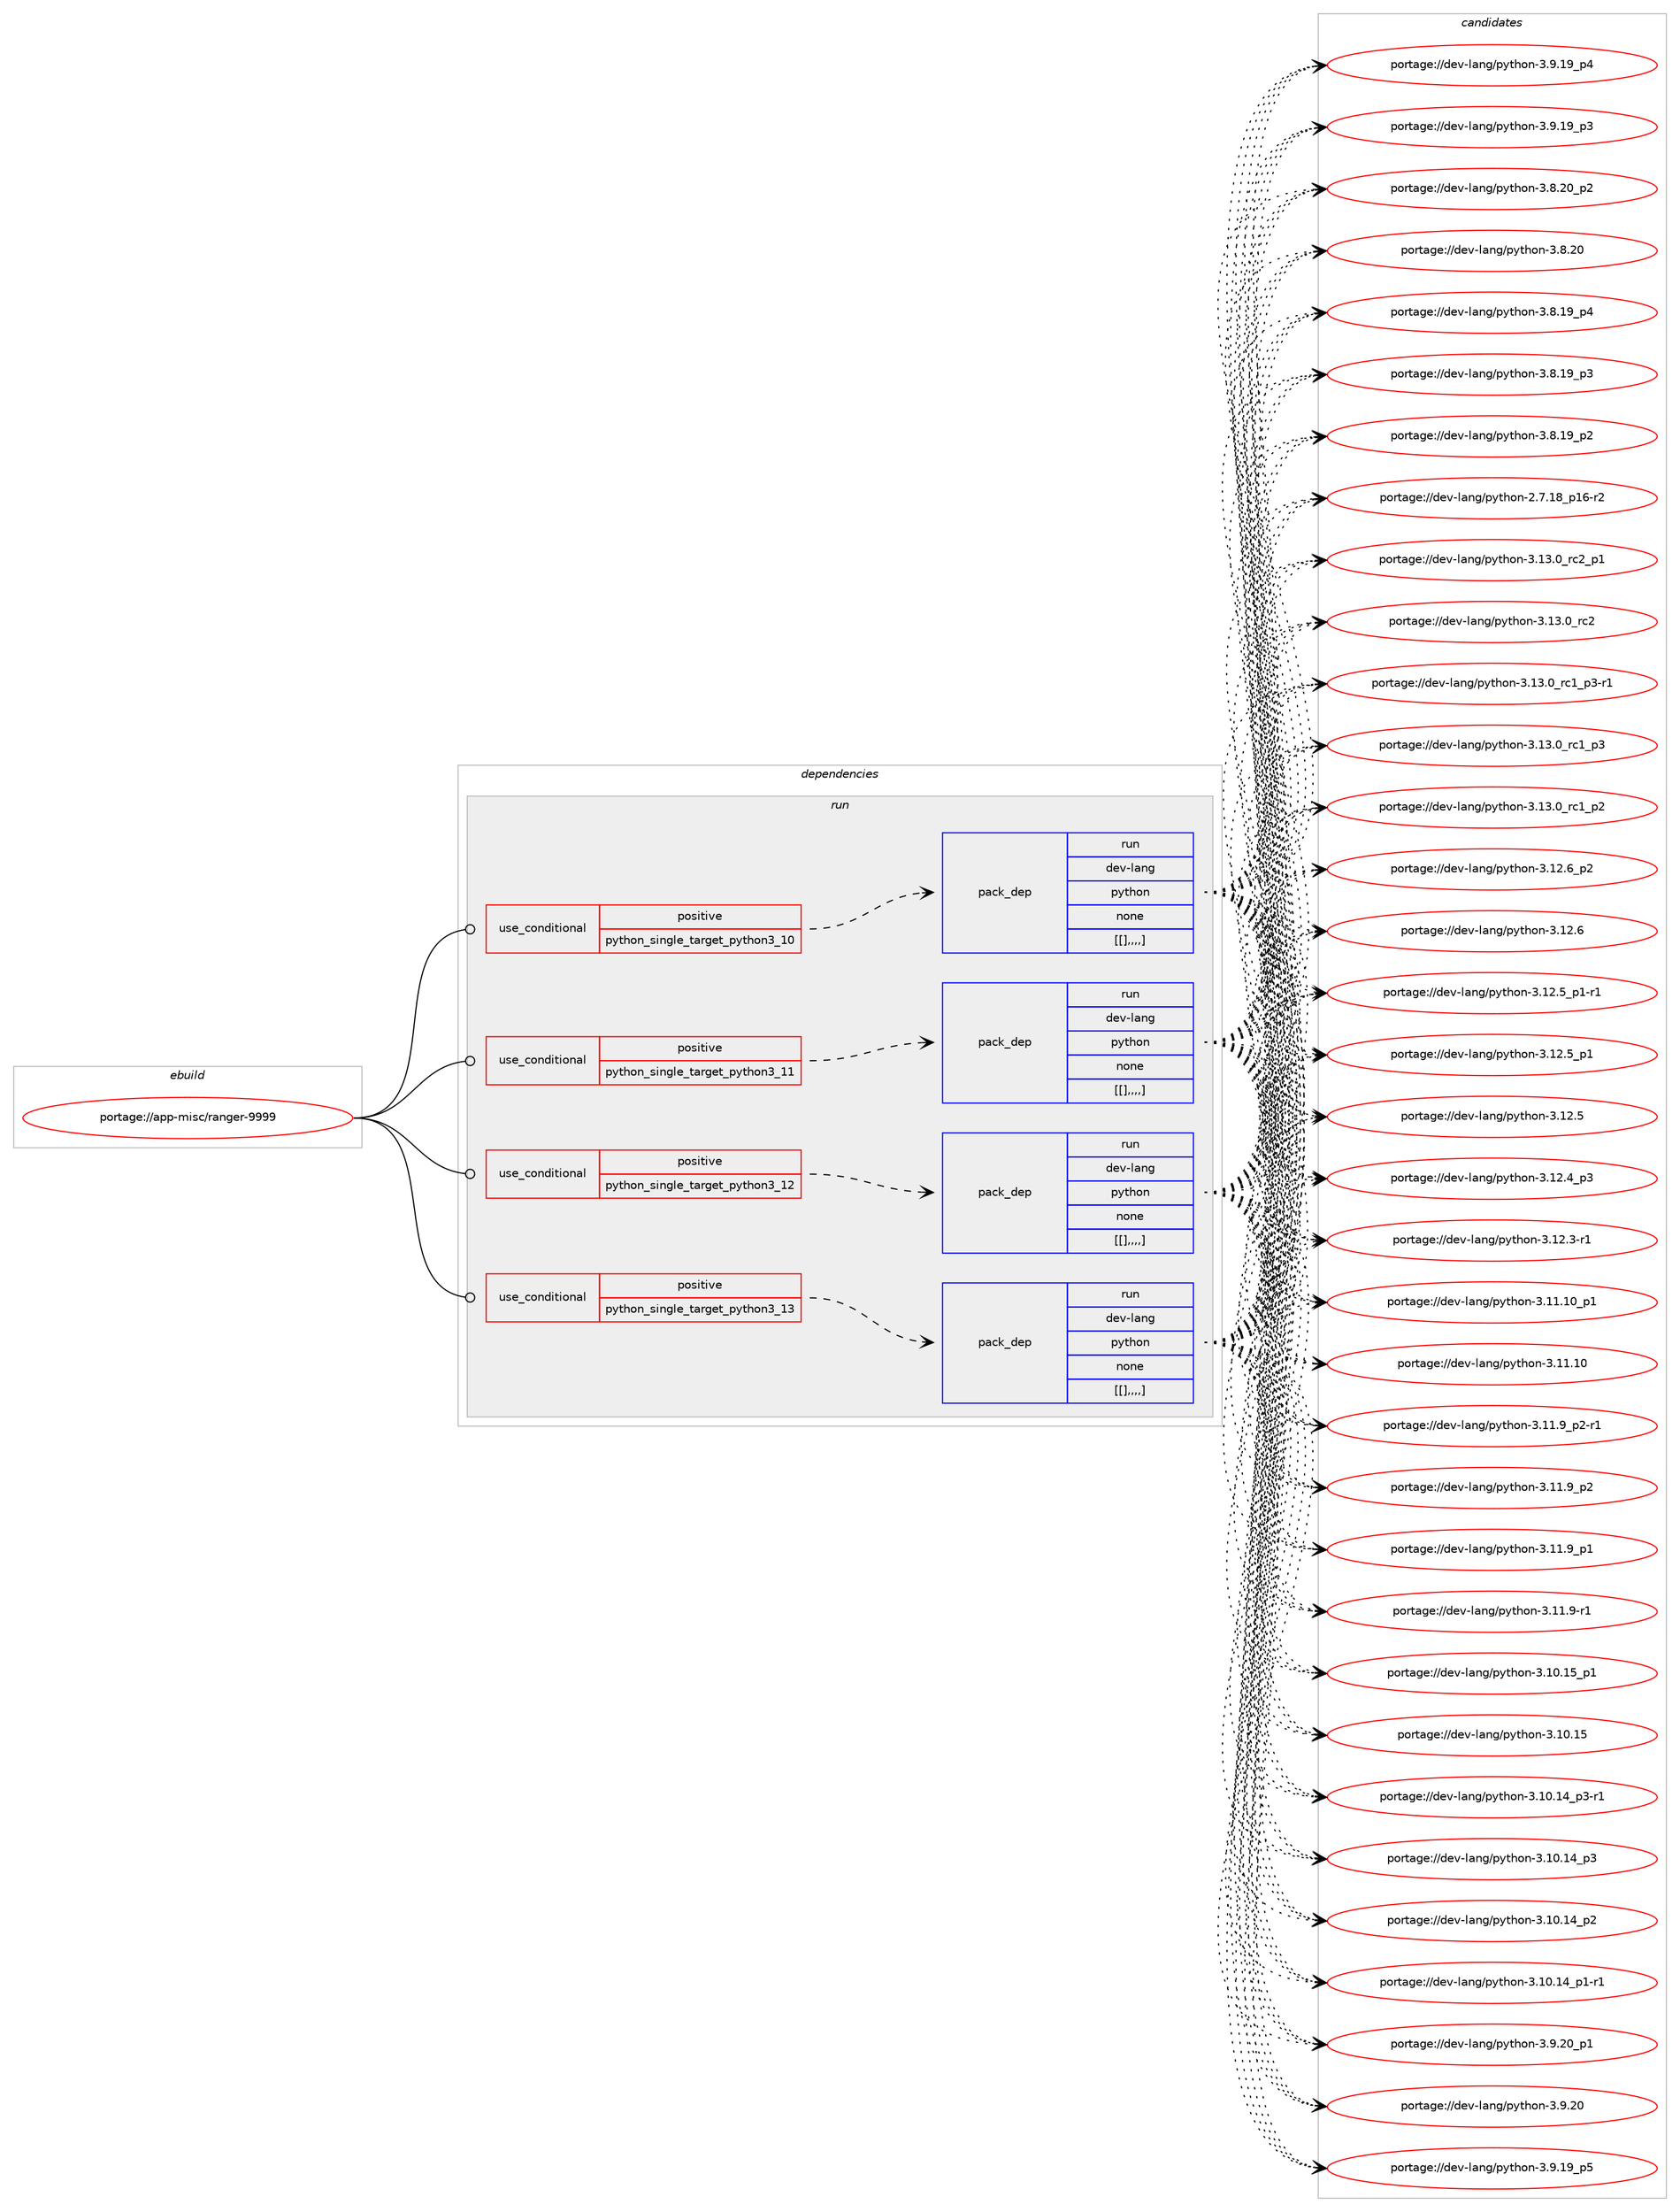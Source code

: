 digraph prolog {

# *************
# Graph options
# *************

newrank=true;
concentrate=true;
compound=true;
graph [rankdir=LR,fontname=Helvetica,fontsize=10,ranksep=1.5];#, ranksep=2.5, nodesep=0.2];
edge  [arrowhead=vee];
node  [fontname=Helvetica,fontsize=10];

# **********
# The ebuild
# **********

subgraph cluster_leftcol {
color=gray;
label=<<i>ebuild</i>>;
id [label="portage://app-misc/ranger-9999", color=red, width=4, href="../app-misc/ranger-9999.svg"];
}

# ****************
# The dependencies
# ****************

subgraph cluster_midcol {
color=gray;
label=<<i>dependencies</i>>;
subgraph cluster_compile {
fillcolor="#eeeeee";
style=filled;
label=<<i>compile</i>>;
}
subgraph cluster_compileandrun {
fillcolor="#eeeeee";
style=filled;
label=<<i>compile and run</i>>;
}
subgraph cluster_run {
fillcolor="#eeeeee";
style=filled;
label=<<i>run</i>>;
subgraph cond13007 {
dependency44283 [label=<<TABLE BORDER="0" CELLBORDER="1" CELLSPACING="0" CELLPADDING="4"><TR><TD ROWSPAN="3" CELLPADDING="10">use_conditional</TD></TR><TR><TD>positive</TD></TR><TR><TD>python_single_target_python3_10</TD></TR></TABLE>>, shape=none, color=red];
subgraph pack30876 {
dependency44284 [label=<<TABLE BORDER="0" CELLBORDER="1" CELLSPACING="0" CELLPADDING="4" WIDTH="220"><TR><TD ROWSPAN="6" CELLPADDING="30">pack_dep</TD></TR><TR><TD WIDTH="110">run</TD></TR><TR><TD>dev-lang</TD></TR><TR><TD>python</TD></TR><TR><TD>none</TD></TR><TR><TD>[[],,,,]</TD></TR></TABLE>>, shape=none, color=blue];
}
dependency44283:e -> dependency44284:w [weight=20,style="dashed",arrowhead="vee"];
}
id:e -> dependency44283:w [weight=20,style="solid",arrowhead="odot"];
subgraph cond13008 {
dependency44285 [label=<<TABLE BORDER="0" CELLBORDER="1" CELLSPACING="0" CELLPADDING="4"><TR><TD ROWSPAN="3" CELLPADDING="10">use_conditional</TD></TR><TR><TD>positive</TD></TR><TR><TD>python_single_target_python3_11</TD></TR></TABLE>>, shape=none, color=red];
subgraph pack30877 {
dependency44286 [label=<<TABLE BORDER="0" CELLBORDER="1" CELLSPACING="0" CELLPADDING="4" WIDTH="220"><TR><TD ROWSPAN="6" CELLPADDING="30">pack_dep</TD></TR><TR><TD WIDTH="110">run</TD></TR><TR><TD>dev-lang</TD></TR><TR><TD>python</TD></TR><TR><TD>none</TD></TR><TR><TD>[[],,,,]</TD></TR></TABLE>>, shape=none, color=blue];
}
dependency44285:e -> dependency44286:w [weight=20,style="dashed",arrowhead="vee"];
}
id:e -> dependency44285:w [weight=20,style="solid",arrowhead="odot"];
subgraph cond13009 {
dependency44287 [label=<<TABLE BORDER="0" CELLBORDER="1" CELLSPACING="0" CELLPADDING="4"><TR><TD ROWSPAN="3" CELLPADDING="10">use_conditional</TD></TR><TR><TD>positive</TD></TR><TR><TD>python_single_target_python3_12</TD></TR></TABLE>>, shape=none, color=red];
subgraph pack30878 {
dependency44288 [label=<<TABLE BORDER="0" CELLBORDER="1" CELLSPACING="0" CELLPADDING="4" WIDTH="220"><TR><TD ROWSPAN="6" CELLPADDING="30">pack_dep</TD></TR><TR><TD WIDTH="110">run</TD></TR><TR><TD>dev-lang</TD></TR><TR><TD>python</TD></TR><TR><TD>none</TD></TR><TR><TD>[[],,,,]</TD></TR></TABLE>>, shape=none, color=blue];
}
dependency44287:e -> dependency44288:w [weight=20,style="dashed",arrowhead="vee"];
}
id:e -> dependency44287:w [weight=20,style="solid",arrowhead="odot"];
subgraph cond13010 {
dependency44289 [label=<<TABLE BORDER="0" CELLBORDER="1" CELLSPACING="0" CELLPADDING="4"><TR><TD ROWSPAN="3" CELLPADDING="10">use_conditional</TD></TR><TR><TD>positive</TD></TR><TR><TD>python_single_target_python3_13</TD></TR></TABLE>>, shape=none, color=red];
subgraph pack30879 {
dependency44290 [label=<<TABLE BORDER="0" CELLBORDER="1" CELLSPACING="0" CELLPADDING="4" WIDTH="220"><TR><TD ROWSPAN="6" CELLPADDING="30">pack_dep</TD></TR><TR><TD WIDTH="110">run</TD></TR><TR><TD>dev-lang</TD></TR><TR><TD>python</TD></TR><TR><TD>none</TD></TR><TR><TD>[[],,,,]</TD></TR></TABLE>>, shape=none, color=blue];
}
dependency44289:e -> dependency44290:w [weight=20,style="dashed",arrowhead="vee"];
}
id:e -> dependency44289:w [weight=20,style="solid",arrowhead="odot"];
}
}

# **************
# The candidates
# **************

subgraph cluster_choices {
rank=same;
color=gray;
label=<<i>candidates</i>>;

subgraph choice30876 {
color=black;
nodesep=1;
choice100101118451089711010347112121116104111110455146495146489511499509511249 [label="portage://dev-lang/python-3.13.0_rc2_p1", color=red, width=4,href="../dev-lang/python-3.13.0_rc2_p1.svg"];
choice10010111845108971101034711212111610411111045514649514648951149950 [label="portage://dev-lang/python-3.13.0_rc2", color=red, width=4,href="../dev-lang/python-3.13.0_rc2.svg"];
choice1001011184510897110103471121211161041111104551464951464895114994995112514511449 [label="portage://dev-lang/python-3.13.0_rc1_p3-r1", color=red, width=4,href="../dev-lang/python-3.13.0_rc1_p3-r1.svg"];
choice100101118451089711010347112121116104111110455146495146489511499499511251 [label="portage://dev-lang/python-3.13.0_rc1_p3", color=red, width=4,href="../dev-lang/python-3.13.0_rc1_p3.svg"];
choice100101118451089711010347112121116104111110455146495146489511499499511250 [label="portage://dev-lang/python-3.13.0_rc1_p2", color=red, width=4,href="../dev-lang/python-3.13.0_rc1_p2.svg"];
choice100101118451089711010347112121116104111110455146495046549511250 [label="portage://dev-lang/python-3.12.6_p2", color=red, width=4,href="../dev-lang/python-3.12.6_p2.svg"];
choice10010111845108971101034711212111610411111045514649504654 [label="portage://dev-lang/python-3.12.6", color=red, width=4,href="../dev-lang/python-3.12.6.svg"];
choice1001011184510897110103471121211161041111104551464950465395112494511449 [label="portage://dev-lang/python-3.12.5_p1-r1", color=red, width=4,href="../dev-lang/python-3.12.5_p1-r1.svg"];
choice100101118451089711010347112121116104111110455146495046539511249 [label="portage://dev-lang/python-3.12.5_p1", color=red, width=4,href="../dev-lang/python-3.12.5_p1.svg"];
choice10010111845108971101034711212111610411111045514649504653 [label="portage://dev-lang/python-3.12.5", color=red, width=4,href="../dev-lang/python-3.12.5.svg"];
choice100101118451089711010347112121116104111110455146495046529511251 [label="portage://dev-lang/python-3.12.4_p3", color=red, width=4,href="../dev-lang/python-3.12.4_p3.svg"];
choice100101118451089711010347112121116104111110455146495046514511449 [label="portage://dev-lang/python-3.12.3-r1", color=red, width=4,href="../dev-lang/python-3.12.3-r1.svg"];
choice10010111845108971101034711212111610411111045514649494649489511249 [label="portage://dev-lang/python-3.11.10_p1", color=red, width=4,href="../dev-lang/python-3.11.10_p1.svg"];
choice1001011184510897110103471121211161041111104551464949464948 [label="portage://dev-lang/python-3.11.10", color=red, width=4,href="../dev-lang/python-3.11.10.svg"];
choice1001011184510897110103471121211161041111104551464949465795112504511449 [label="portage://dev-lang/python-3.11.9_p2-r1", color=red, width=4,href="../dev-lang/python-3.11.9_p2-r1.svg"];
choice100101118451089711010347112121116104111110455146494946579511250 [label="portage://dev-lang/python-3.11.9_p2", color=red, width=4,href="../dev-lang/python-3.11.9_p2.svg"];
choice100101118451089711010347112121116104111110455146494946579511249 [label="portage://dev-lang/python-3.11.9_p1", color=red, width=4,href="../dev-lang/python-3.11.9_p1.svg"];
choice100101118451089711010347112121116104111110455146494946574511449 [label="portage://dev-lang/python-3.11.9-r1", color=red, width=4,href="../dev-lang/python-3.11.9-r1.svg"];
choice10010111845108971101034711212111610411111045514649484649539511249 [label="portage://dev-lang/python-3.10.15_p1", color=red, width=4,href="../dev-lang/python-3.10.15_p1.svg"];
choice1001011184510897110103471121211161041111104551464948464953 [label="portage://dev-lang/python-3.10.15", color=red, width=4,href="../dev-lang/python-3.10.15.svg"];
choice100101118451089711010347112121116104111110455146494846495295112514511449 [label="portage://dev-lang/python-3.10.14_p3-r1", color=red, width=4,href="../dev-lang/python-3.10.14_p3-r1.svg"];
choice10010111845108971101034711212111610411111045514649484649529511251 [label="portage://dev-lang/python-3.10.14_p3", color=red, width=4,href="../dev-lang/python-3.10.14_p3.svg"];
choice10010111845108971101034711212111610411111045514649484649529511250 [label="portage://dev-lang/python-3.10.14_p2", color=red, width=4,href="../dev-lang/python-3.10.14_p2.svg"];
choice100101118451089711010347112121116104111110455146494846495295112494511449 [label="portage://dev-lang/python-3.10.14_p1-r1", color=red, width=4,href="../dev-lang/python-3.10.14_p1-r1.svg"];
choice100101118451089711010347112121116104111110455146574650489511249 [label="portage://dev-lang/python-3.9.20_p1", color=red, width=4,href="../dev-lang/python-3.9.20_p1.svg"];
choice10010111845108971101034711212111610411111045514657465048 [label="portage://dev-lang/python-3.9.20", color=red, width=4,href="../dev-lang/python-3.9.20.svg"];
choice100101118451089711010347112121116104111110455146574649579511253 [label="portage://dev-lang/python-3.9.19_p5", color=red, width=4,href="../dev-lang/python-3.9.19_p5.svg"];
choice100101118451089711010347112121116104111110455146574649579511252 [label="portage://dev-lang/python-3.9.19_p4", color=red, width=4,href="../dev-lang/python-3.9.19_p4.svg"];
choice100101118451089711010347112121116104111110455146574649579511251 [label="portage://dev-lang/python-3.9.19_p3", color=red, width=4,href="../dev-lang/python-3.9.19_p3.svg"];
choice100101118451089711010347112121116104111110455146564650489511250 [label="portage://dev-lang/python-3.8.20_p2", color=red, width=4,href="../dev-lang/python-3.8.20_p2.svg"];
choice10010111845108971101034711212111610411111045514656465048 [label="portage://dev-lang/python-3.8.20", color=red, width=4,href="../dev-lang/python-3.8.20.svg"];
choice100101118451089711010347112121116104111110455146564649579511252 [label="portage://dev-lang/python-3.8.19_p4", color=red, width=4,href="../dev-lang/python-3.8.19_p4.svg"];
choice100101118451089711010347112121116104111110455146564649579511251 [label="portage://dev-lang/python-3.8.19_p3", color=red, width=4,href="../dev-lang/python-3.8.19_p3.svg"];
choice100101118451089711010347112121116104111110455146564649579511250 [label="portage://dev-lang/python-3.8.19_p2", color=red, width=4,href="../dev-lang/python-3.8.19_p2.svg"];
choice100101118451089711010347112121116104111110455046554649569511249544511450 [label="portage://dev-lang/python-2.7.18_p16-r2", color=red, width=4,href="../dev-lang/python-2.7.18_p16-r2.svg"];
dependency44284:e -> choice100101118451089711010347112121116104111110455146495146489511499509511249:w [style=dotted,weight="100"];
dependency44284:e -> choice10010111845108971101034711212111610411111045514649514648951149950:w [style=dotted,weight="100"];
dependency44284:e -> choice1001011184510897110103471121211161041111104551464951464895114994995112514511449:w [style=dotted,weight="100"];
dependency44284:e -> choice100101118451089711010347112121116104111110455146495146489511499499511251:w [style=dotted,weight="100"];
dependency44284:e -> choice100101118451089711010347112121116104111110455146495146489511499499511250:w [style=dotted,weight="100"];
dependency44284:e -> choice100101118451089711010347112121116104111110455146495046549511250:w [style=dotted,weight="100"];
dependency44284:e -> choice10010111845108971101034711212111610411111045514649504654:w [style=dotted,weight="100"];
dependency44284:e -> choice1001011184510897110103471121211161041111104551464950465395112494511449:w [style=dotted,weight="100"];
dependency44284:e -> choice100101118451089711010347112121116104111110455146495046539511249:w [style=dotted,weight="100"];
dependency44284:e -> choice10010111845108971101034711212111610411111045514649504653:w [style=dotted,weight="100"];
dependency44284:e -> choice100101118451089711010347112121116104111110455146495046529511251:w [style=dotted,weight="100"];
dependency44284:e -> choice100101118451089711010347112121116104111110455146495046514511449:w [style=dotted,weight="100"];
dependency44284:e -> choice10010111845108971101034711212111610411111045514649494649489511249:w [style=dotted,weight="100"];
dependency44284:e -> choice1001011184510897110103471121211161041111104551464949464948:w [style=dotted,weight="100"];
dependency44284:e -> choice1001011184510897110103471121211161041111104551464949465795112504511449:w [style=dotted,weight="100"];
dependency44284:e -> choice100101118451089711010347112121116104111110455146494946579511250:w [style=dotted,weight="100"];
dependency44284:e -> choice100101118451089711010347112121116104111110455146494946579511249:w [style=dotted,weight="100"];
dependency44284:e -> choice100101118451089711010347112121116104111110455146494946574511449:w [style=dotted,weight="100"];
dependency44284:e -> choice10010111845108971101034711212111610411111045514649484649539511249:w [style=dotted,weight="100"];
dependency44284:e -> choice1001011184510897110103471121211161041111104551464948464953:w [style=dotted,weight="100"];
dependency44284:e -> choice100101118451089711010347112121116104111110455146494846495295112514511449:w [style=dotted,weight="100"];
dependency44284:e -> choice10010111845108971101034711212111610411111045514649484649529511251:w [style=dotted,weight="100"];
dependency44284:e -> choice10010111845108971101034711212111610411111045514649484649529511250:w [style=dotted,weight="100"];
dependency44284:e -> choice100101118451089711010347112121116104111110455146494846495295112494511449:w [style=dotted,weight="100"];
dependency44284:e -> choice100101118451089711010347112121116104111110455146574650489511249:w [style=dotted,weight="100"];
dependency44284:e -> choice10010111845108971101034711212111610411111045514657465048:w [style=dotted,weight="100"];
dependency44284:e -> choice100101118451089711010347112121116104111110455146574649579511253:w [style=dotted,weight="100"];
dependency44284:e -> choice100101118451089711010347112121116104111110455146574649579511252:w [style=dotted,weight="100"];
dependency44284:e -> choice100101118451089711010347112121116104111110455146574649579511251:w [style=dotted,weight="100"];
dependency44284:e -> choice100101118451089711010347112121116104111110455146564650489511250:w [style=dotted,weight="100"];
dependency44284:e -> choice10010111845108971101034711212111610411111045514656465048:w [style=dotted,weight="100"];
dependency44284:e -> choice100101118451089711010347112121116104111110455146564649579511252:w [style=dotted,weight="100"];
dependency44284:e -> choice100101118451089711010347112121116104111110455146564649579511251:w [style=dotted,weight="100"];
dependency44284:e -> choice100101118451089711010347112121116104111110455146564649579511250:w [style=dotted,weight="100"];
dependency44284:e -> choice100101118451089711010347112121116104111110455046554649569511249544511450:w [style=dotted,weight="100"];
}
subgraph choice30877 {
color=black;
nodesep=1;
choice100101118451089711010347112121116104111110455146495146489511499509511249 [label="portage://dev-lang/python-3.13.0_rc2_p1", color=red, width=4,href="../dev-lang/python-3.13.0_rc2_p1.svg"];
choice10010111845108971101034711212111610411111045514649514648951149950 [label="portage://dev-lang/python-3.13.0_rc2", color=red, width=4,href="../dev-lang/python-3.13.0_rc2.svg"];
choice1001011184510897110103471121211161041111104551464951464895114994995112514511449 [label="portage://dev-lang/python-3.13.0_rc1_p3-r1", color=red, width=4,href="../dev-lang/python-3.13.0_rc1_p3-r1.svg"];
choice100101118451089711010347112121116104111110455146495146489511499499511251 [label="portage://dev-lang/python-3.13.0_rc1_p3", color=red, width=4,href="../dev-lang/python-3.13.0_rc1_p3.svg"];
choice100101118451089711010347112121116104111110455146495146489511499499511250 [label="portage://dev-lang/python-3.13.0_rc1_p2", color=red, width=4,href="../dev-lang/python-3.13.0_rc1_p2.svg"];
choice100101118451089711010347112121116104111110455146495046549511250 [label="portage://dev-lang/python-3.12.6_p2", color=red, width=4,href="../dev-lang/python-3.12.6_p2.svg"];
choice10010111845108971101034711212111610411111045514649504654 [label="portage://dev-lang/python-3.12.6", color=red, width=4,href="../dev-lang/python-3.12.6.svg"];
choice1001011184510897110103471121211161041111104551464950465395112494511449 [label="portage://dev-lang/python-3.12.5_p1-r1", color=red, width=4,href="../dev-lang/python-3.12.5_p1-r1.svg"];
choice100101118451089711010347112121116104111110455146495046539511249 [label="portage://dev-lang/python-3.12.5_p1", color=red, width=4,href="../dev-lang/python-3.12.5_p1.svg"];
choice10010111845108971101034711212111610411111045514649504653 [label="portage://dev-lang/python-3.12.5", color=red, width=4,href="../dev-lang/python-3.12.5.svg"];
choice100101118451089711010347112121116104111110455146495046529511251 [label="portage://dev-lang/python-3.12.4_p3", color=red, width=4,href="../dev-lang/python-3.12.4_p3.svg"];
choice100101118451089711010347112121116104111110455146495046514511449 [label="portage://dev-lang/python-3.12.3-r1", color=red, width=4,href="../dev-lang/python-3.12.3-r1.svg"];
choice10010111845108971101034711212111610411111045514649494649489511249 [label="portage://dev-lang/python-3.11.10_p1", color=red, width=4,href="../dev-lang/python-3.11.10_p1.svg"];
choice1001011184510897110103471121211161041111104551464949464948 [label="portage://dev-lang/python-3.11.10", color=red, width=4,href="../dev-lang/python-3.11.10.svg"];
choice1001011184510897110103471121211161041111104551464949465795112504511449 [label="portage://dev-lang/python-3.11.9_p2-r1", color=red, width=4,href="../dev-lang/python-3.11.9_p2-r1.svg"];
choice100101118451089711010347112121116104111110455146494946579511250 [label="portage://dev-lang/python-3.11.9_p2", color=red, width=4,href="../dev-lang/python-3.11.9_p2.svg"];
choice100101118451089711010347112121116104111110455146494946579511249 [label="portage://dev-lang/python-3.11.9_p1", color=red, width=4,href="../dev-lang/python-3.11.9_p1.svg"];
choice100101118451089711010347112121116104111110455146494946574511449 [label="portage://dev-lang/python-3.11.9-r1", color=red, width=4,href="../dev-lang/python-3.11.9-r1.svg"];
choice10010111845108971101034711212111610411111045514649484649539511249 [label="portage://dev-lang/python-3.10.15_p1", color=red, width=4,href="../dev-lang/python-3.10.15_p1.svg"];
choice1001011184510897110103471121211161041111104551464948464953 [label="portage://dev-lang/python-3.10.15", color=red, width=4,href="../dev-lang/python-3.10.15.svg"];
choice100101118451089711010347112121116104111110455146494846495295112514511449 [label="portage://dev-lang/python-3.10.14_p3-r1", color=red, width=4,href="../dev-lang/python-3.10.14_p3-r1.svg"];
choice10010111845108971101034711212111610411111045514649484649529511251 [label="portage://dev-lang/python-3.10.14_p3", color=red, width=4,href="../dev-lang/python-3.10.14_p3.svg"];
choice10010111845108971101034711212111610411111045514649484649529511250 [label="portage://dev-lang/python-3.10.14_p2", color=red, width=4,href="../dev-lang/python-3.10.14_p2.svg"];
choice100101118451089711010347112121116104111110455146494846495295112494511449 [label="portage://dev-lang/python-3.10.14_p1-r1", color=red, width=4,href="../dev-lang/python-3.10.14_p1-r1.svg"];
choice100101118451089711010347112121116104111110455146574650489511249 [label="portage://dev-lang/python-3.9.20_p1", color=red, width=4,href="../dev-lang/python-3.9.20_p1.svg"];
choice10010111845108971101034711212111610411111045514657465048 [label="portage://dev-lang/python-3.9.20", color=red, width=4,href="../dev-lang/python-3.9.20.svg"];
choice100101118451089711010347112121116104111110455146574649579511253 [label="portage://dev-lang/python-3.9.19_p5", color=red, width=4,href="../dev-lang/python-3.9.19_p5.svg"];
choice100101118451089711010347112121116104111110455146574649579511252 [label="portage://dev-lang/python-3.9.19_p4", color=red, width=4,href="../dev-lang/python-3.9.19_p4.svg"];
choice100101118451089711010347112121116104111110455146574649579511251 [label="portage://dev-lang/python-3.9.19_p3", color=red, width=4,href="../dev-lang/python-3.9.19_p3.svg"];
choice100101118451089711010347112121116104111110455146564650489511250 [label="portage://dev-lang/python-3.8.20_p2", color=red, width=4,href="../dev-lang/python-3.8.20_p2.svg"];
choice10010111845108971101034711212111610411111045514656465048 [label="portage://dev-lang/python-3.8.20", color=red, width=4,href="../dev-lang/python-3.8.20.svg"];
choice100101118451089711010347112121116104111110455146564649579511252 [label="portage://dev-lang/python-3.8.19_p4", color=red, width=4,href="../dev-lang/python-3.8.19_p4.svg"];
choice100101118451089711010347112121116104111110455146564649579511251 [label="portage://dev-lang/python-3.8.19_p3", color=red, width=4,href="../dev-lang/python-3.8.19_p3.svg"];
choice100101118451089711010347112121116104111110455146564649579511250 [label="portage://dev-lang/python-3.8.19_p2", color=red, width=4,href="../dev-lang/python-3.8.19_p2.svg"];
choice100101118451089711010347112121116104111110455046554649569511249544511450 [label="portage://dev-lang/python-2.7.18_p16-r2", color=red, width=4,href="../dev-lang/python-2.7.18_p16-r2.svg"];
dependency44286:e -> choice100101118451089711010347112121116104111110455146495146489511499509511249:w [style=dotted,weight="100"];
dependency44286:e -> choice10010111845108971101034711212111610411111045514649514648951149950:w [style=dotted,weight="100"];
dependency44286:e -> choice1001011184510897110103471121211161041111104551464951464895114994995112514511449:w [style=dotted,weight="100"];
dependency44286:e -> choice100101118451089711010347112121116104111110455146495146489511499499511251:w [style=dotted,weight="100"];
dependency44286:e -> choice100101118451089711010347112121116104111110455146495146489511499499511250:w [style=dotted,weight="100"];
dependency44286:e -> choice100101118451089711010347112121116104111110455146495046549511250:w [style=dotted,weight="100"];
dependency44286:e -> choice10010111845108971101034711212111610411111045514649504654:w [style=dotted,weight="100"];
dependency44286:e -> choice1001011184510897110103471121211161041111104551464950465395112494511449:w [style=dotted,weight="100"];
dependency44286:e -> choice100101118451089711010347112121116104111110455146495046539511249:w [style=dotted,weight="100"];
dependency44286:e -> choice10010111845108971101034711212111610411111045514649504653:w [style=dotted,weight="100"];
dependency44286:e -> choice100101118451089711010347112121116104111110455146495046529511251:w [style=dotted,weight="100"];
dependency44286:e -> choice100101118451089711010347112121116104111110455146495046514511449:w [style=dotted,weight="100"];
dependency44286:e -> choice10010111845108971101034711212111610411111045514649494649489511249:w [style=dotted,weight="100"];
dependency44286:e -> choice1001011184510897110103471121211161041111104551464949464948:w [style=dotted,weight="100"];
dependency44286:e -> choice1001011184510897110103471121211161041111104551464949465795112504511449:w [style=dotted,weight="100"];
dependency44286:e -> choice100101118451089711010347112121116104111110455146494946579511250:w [style=dotted,weight="100"];
dependency44286:e -> choice100101118451089711010347112121116104111110455146494946579511249:w [style=dotted,weight="100"];
dependency44286:e -> choice100101118451089711010347112121116104111110455146494946574511449:w [style=dotted,weight="100"];
dependency44286:e -> choice10010111845108971101034711212111610411111045514649484649539511249:w [style=dotted,weight="100"];
dependency44286:e -> choice1001011184510897110103471121211161041111104551464948464953:w [style=dotted,weight="100"];
dependency44286:e -> choice100101118451089711010347112121116104111110455146494846495295112514511449:w [style=dotted,weight="100"];
dependency44286:e -> choice10010111845108971101034711212111610411111045514649484649529511251:w [style=dotted,weight="100"];
dependency44286:e -> choice10010111845108971101034711212111610411111045514649484649529511250:w [style=dotted,weight="100"];
dependency44286:e -> choice100101118451089711010347112121116104111110455146494846495295112494511449:w [style=dotted,weight="100"];
dependency44286:e -> choice100101118451089711010347112121116104111110455146574650489511249:w [style=dotted,weight="100"];
dependency44286:e -> choice10010111845108971101034711212111610411111045514657465048:w [style=dotted,weight="100"];
dependency44286:e -> choice100101118451089711010347112121116104111110455146574649579511253:w [style=dotted,weight="100"];
dependency44286:e -> choice100101118451089711010347112121116104111110455146574649579511252:w [style=dotted,weight="100"];
dependency44286:e -> choice100101118451089711010347112121116104111110455146574649579511251:w [style=dotted,weight="100"];
dependency44286:e -> choice100101118451089711010347112121116104111110455146564650489511250:w [style=dotted,weight="100"];
dependency44286:e -> choice10010111845108971101034711212111610411111045514656465048:w [style=dotted,weight="100"];
dependency44286:e -> choice100101118451089711010347112121116104111110455146564649579511252:w [style=dotted,weight="100"];
dependency44286:e -> choice100101118451089711010347112121116104111110455146564649579511251:w [style=dotted,weight="100"];
dependency44286:e -> choice100101118451089711010347112121116104111110455146564649579511250:w [style=dotted,weight="100"];
dependency44286:e -> choice100101118451089711010347112121116104111110455046554649569511249544511450:w [style=dotted,weight="100"];
}
subgraph choice30878 {
color=black;
nodesep=1;
choice100101118451089711010347112121116104111110455146495146489511499509511249 [label="portage://dev-lang/python-3.13.0_rc2_p1", color=red, width=4,href="../dev-lang/python-3.13.0_rc2_p1.svg"];
choice10010111845108971101034711212111610411111045514649514648951149950 [label="portage://dev-lang/python-3.13.0_rc2", color=red, width=4,href="../dev-lang/python-3.13.0_rc2.svg"];
choice1001011184510897110103471121211161041111104551464951464895114994995112514511449 [label="portage://dev-lang/python-3.13.0_rc1_p3-r1", color=red, width=4,href="../dev-lang/python-3.13.0_rc1_p3-r1.svg"];
choice100101118451089711010347112121116104111110455146495146489511499499511251 [label="portage://dev-lang/python-3.13.0_rc1_p3", color=red, width=4,href="../dev-lang/python-3.13.0_rc1_p3.svg"];
choice100101118451089711010347112121116104111110455146495146489511499499511250 [label="portage://dev-lang/python-3.13.0_rc1_p2", color=red, width=4,href="../dev-lang/python-3.13.0_rc1_p2.svg"];
choice100101118451089711010347112121116104111110455146495046549511250 [label="portage://dev-lang/python-3.12.6_p2", color=red, width=4,href="../dev-lang/python-3.12.6_p2.svg"];
choice10010111845108971101034711212111610411111045514649504654 [label="portage://dev-lang/python-3.12.6", color=red, width=4,href="../dev-lang/python-3.12.6.svg"];
choice1001011184510897110103471121211161041111104551464950465395112494511449 [label="portage://dev-lang/python-3.12.5_p1-r1", color=red, width=4,href="../dev-lang/python-3.12.5_p1-r1.svg"];
choice100101118451089711010347112121116104111110455146495046539511249 [label="portage://dev-lang/python-3.12.5_p1", color=red, width=4,href="../dev-lang/python-3.12.5_p1.svg"];
choice10010111845108971101034711212111610411111045514649504653 [label="portage://dev-lang/python-3.12.5", color=red, width=4,href="../dev-lang/python-3.12.5.svg"];
choice100101118451089711010347112121116104111110455146495046529511251 [label="portage://dev-lang/python-3.12.4_p3", color=red, width=4,href="../dev-lang/python-3.12.4_p3.svg"];
choice100101118451089711010347112121116104111110455146495046514511449 [label="portage://dev-lang/python-3.12.3-r1", color=red, width=4,href="../dev-lang/python-3.12.3-r1.svg"];
choice10010111845108971101034711212111610411111045514649494649489511249 [label="portage://dev-lang/python-3.11.10_p1", color=red, width=4,href="../dev-lang/python-3.11.10_p1.svg"];
choice1001011184510897110103471121211161041111104551464949464948 [label="portage://dev-lang/python-3.11.10", color=red, width=4,href="../dev-lang/python-3.11.10.svg"];
choice1001011184510897110103471121211161041111104551464949465795112504511449 [label="portage://dev-lang/python-3.11.9_p2-r1", color=red, width=4,href="../dev-lang/python-3.11.9_p2-r1.svg"];
choice100101118451089711010347112121116104111110455146494946579511250 [label="portage://dev-lang/python-3.11.9_p2", color=red, width=4,href="../dev-lang/python-3.11.9_p2.svg"];
choice100101118451089711010347112121116104111110455146494946579511249 [label="portage://dev-lang/python-3.11.9_p1", color=red, width=4,href="../dev-lang/python-3.11.9_p1.svg"];
choice100101118451089711010347112121116104111110455146494946574511449 [label="portage://dev-lang/python-3.11.9-r1", color=red, width=4,href="../dev-lang/python-3.11.9-r1.svg"];
choice10010111845108971101034711212111610411111045514649484649539511249 [label="portage://dev-lang/python-3.10.15_p1", color=red, width=4,href="../dev-lang/python-3.10.15_p1.svg"];
choice1001011184510897110103471121211161041111104551464948464953 [label="portage://dev-lang/python-3.10.15", color=red, width=4,href="../dev-lang/python-3.10.15.svg"];
choice100101118451089711010347112121116104111110455146494846495295112514511449 [label="portage://dev-lang/python-3.10.14_p3-r1", color=red, width=4,href="../dev-lang/python-3.10.14_p3-r1.svg"];
choice10010111845108971101034711212111610411111045514649484649529511251 [label="portage://dev-lang/python-3.10.14_p3", color=red, width=4,href="../dev-lang/python-3.10.14_p3.svg"];
choice10010111845108971101034711212111610411111045514649484649529511250 [label="portage://dev-lang/python-3.10.14_p2", color=red, width=4,href="../dev-lang/python-3.10.14_p2.svg"];
choice100101118451089711010347112121116104111110455146494846495295112494511449 [label="portage://dev-lang/python-3.10.14_p1-r1", color=red, width=4,href="../dev-lang/python-3.10.14_p1-r1.svg"];
choice100101118451089711010347112121116104111110455146574650489511249 [label="portage://dev-lang/python-3.9.20_p1", color=red, width=4,href="../dev-lang/python-3.9.20_p1.svg"];
choice10010111845108971101034711212111610411111045514657465048 [label="portage://dev-lang/python-3.9.20", color=red, width=4,href="../dev-lang/python-3.9.20.svg"];
choice100101118451089711010347112121116104111110455146574649579511253 [label="portage://dev-lang/python-3.9.19_p5", color=red, width=4,href="../dev-lang/python-3.9.19_p5.svg"];
choice100101118451089711010347112121116104111110455146574649579511252 [label="portage://dev-lang/python-3.9.19_p4", color=red, width=4,href="../dev-lang/python-3.9.19_p4.svg"];
choice100101118451089711010347112121116104111110455146574649579511251 [label="portage://dev-lang/python-3.9.19_p3", color=red, width=4,href="../dev-lang/python-3.9.19_p3.svg"];
choice100101118451089711010347112121116104111110455146564650489511250 [label="portage://dev-lang/python-3.8.20_p2", color=red, width=4,href="../dev-lang/python-3.8.20_p2.svg"];
choice10010111845108971101034711212111610411111045514656465048 [label="portage://dev-lang/python-3.8.20", color=red, width=4,href="../dev-lang/python-3.8.20.svg"];
choice100101118451089711010347112121116104111110455146564649579511252 [label="portage://dev-lang/python-3.8.19_p4", color=red, width=4,href="../dev-lang/python-3.8.19_p4.svg"];
choice100101118451089711010347112121116104111110455146564649579511251 [label="portage://dev-lang/python-3.8.19_p3", color=red, width=4,href="../dev-lang/python-3.8.19_p3.svg"];
choice100101118451089711010347112121116104111110455146564649579511250 [label="portage://dev-lang/python-3.8.19_p2", color=red, width=4,href="../dev-lang/python-3.8.19_p2.svg"];
choice100101118451089711010347112121116104111110455046554649569511249544511450 [label="portage://dev-lang/python-2.7.18_p16-r2", color=red, width=4,href="../dev-lang/python-2.7.18_p16-r2.svg"];
dependency44288:e -> choice100101118451089711010347112121116104111110455146495146489511499509511249:w [style=dotted,weight="100"];
dependency44288:e -> choice10010111845108971101034711212111610411111045514649514648951149950:w [style=dotted,weight="100"];
dependency44288:e -> choice1001011184510897110103471121211161041111104551464951464895114994995112514511449:w [style=dotted,weight="100"];
dependency44288:e -> choice100101118451089711010347112121116104111110455146495146489511499499511251:w [style=dotted,weight="100"];
dependency44288:e -> choice100101118451089711010347112121116104111110455146495146489511499499511250:w [style=dotted,weight="100"];
dependency44288:e -> choice100101118451089711010347112121116104111110455146495046549511250:w [style=dotted,weight="100"];
dependency44288:e -> choice10010111845108971101034711212111610411111045514649504654:w [style=dotted,weight="100"];
dependency44288:e -> choice1001011184510897110103471121211161041111104551464950465395112494511449:w [style=dotted,weight="100"];
dependency44288:e -> choice100101118451089711010347112121116104111110455146495046539511249:w [style=dotted,weight="100"];
dependency44288:e -> choice10010111845108971101034711212111610411111045514649504653:w [style=dotted,weight="100"];
dependency44288:e -> choice100101118451089711010347112121116104111110455146495046529511251:w [style=dotted,weight="100"];
dependency44288:e -> choice100101118451089711010347112121116104111110455146495046514511449:w [style=dotted,weight="100"];
dependency44288:e -> choice10010111845108971101034711212111610411111045514649494649489511249:w [style=dotted,weight="100"];
dependency44288:e -> choice1001011184510897110103471121211161041111104551464949464948:w [style=dotted,weight="100"];
dependency44288:e -> choice1001011184510897110103471121211161041111104551464949465795112504511449:w [style=dotted,weight="100"];
dependency44288:e -> choice100101118451089711010347112121116104111110455146494946579511250:w [style=dotted,weight="100"];
dependency44288:e -> choice100101118451089711010347112121116104111110455146494946579511249:w [style=dotted,weight="100"];
dependency44288:e -> choice100101118451089711010347112121116104111110455146494946574511449:w [style=dotted,weight="100"];
dependency44288:e -> choice10010111845108971101034711212111610411111045514649484649539511249:w [style=dotted,weight="100"];
dependency44288:e -> choice1001011184510897110103471121211161041111104551464948464953:w [style=dotted,weight="100"];
dependency44288:e -> choice100101118451089711010347112121116104111110455146494846495295112514511449:w [style=dotted,weight="100"];
dependency44288:e -> choice10010111845108971101034711212111610411111045514649484649529511251:w [style=dotted,weight="100"];
dependency44288:e -> choice10010111845108971101034711212111610411111045514649484649529511250:w [style=dotted,weight="100"];
dependency44288:e -> choice100101118451089711010347112121116104111110455146494846495295112494511449:w [style=dotted,weight="100"];
dependency44288:e -> choice100101118451089711010347112121116104111110455146574650489511249:w [style=dotted,weight="100"];
dependency44288:e -> choice10010111845108971101034711212111610411111045514657465048:w [style=dotted,weight="100"];
dependency44288:e -> choice100101118451089711010347112121116104111110455146574649579511253:w [style=dotted,weight="100"];
dependency44288:e -> choice100101118451089711010347112121116104111110455146574649579511252:w [style=dotted,weight="100"];
dependency44288:e -> choice100101118451089711010347112121116104111110455146574649579511251:w [style=dotted,weight="100"];
dependency44288:e -> choice100101118451089711010347112121116104111110455146564650489511250:w [style=dotted,weight="100"];
dependency44288:e -> choice10010111845108971101034711212111610411111045514656465048:w [style=dotted,weight="100"];
dependency44288:e -> choice100101118451089711010347112121116104111110455146564649579511252:w [style=dotted,weight="100"];
dependency44288:e -> choice100101118451089711010347112121116104111110455146564649579511251:w [style=dotted,weight="100"];
dependency44288:e -> choice100101118451089711010347112121116104111110455146564649579511250:w [style=dotted,weight="100"];
dependency44288:e -> choice100101118451089711010347112121116104111110455046554649569511249544511450:w [style=dotted,weight="100"];
}
subgraph choice30879 {
color=black;
nodesep=1;
choice100101118451089711010347112121116104111110455146495146489511499509511249 [label="portage://dev-lang/python-3.13.0_rc2_p1", color=red, width=4,href="../dev-lang/python-3.13.0_rc2_p1.svg"];
choice10010111845108971101034711212111610411111045514649514648951149950 [label="portage://dev-lang/python-3.13.0_rc2", color=red, width=4,href="../dev-lang/python-3.13.0_rc2.svg"];
choice1001011184510897110103471121211161041111104551464951464895114994995112514511449 [label="portage://dev-lang/python-3.13.0_rc1_p3-r1", color=red, width=4,href="../dev-lang/python-3.13.0_rc1_p3-r1.svg"];
choice100101118451089711010347112121116104111110455146495146489511499499511251 [label="portage://dev-lang/python-3.13.0_rc1_p3", color=red, width=4,href="../dev-lang/python-3.13.0_rc1_p3.svg"];
choice100101118451089711010347112121116104111110455146495146489511499499511250 [label="portage://dev-lang/python-3.13.0_rc1_p2", color=red, width=4,href="../dev-lang/python-3.13.0_rc1_p2.svg"];
choice100101118451089711010347112121116104111110455146495046549511250 [label="portage://dev-lang/python-3.12.6_p2", color=red, width=4,href="../dev-lang/python-3.12.6_p2.svg"];
choice10010111845108971101034711212111610411111045514649504654 [label="portage://dev-lang/python-3.12.6", color=red, width=4,href="../dev-lang/python-3.12.6.svg"];
choice1001011184510897110103471121211161041111104551464950465395112494511449 [label="portage://dev-lang/python-3.12.5_p1-r1", color=red, width=4,href="../dev-lang/python-3.12.5_p1-r1.svg"];
choice100101118451089711010347112121116104111110455146495046539511249 [label="portage://dev-lang/python-3.12.5_p1", color=red, width=4,href="../dev-lang/python-3.12.5_p1.svg"];
choice10010111845108971101034711212111610411111045514649504653 [label="portage://dev-lang/python-3.12.5", color=red, width=4,href="../dev-lang/python-3.12.5.svg"];
choice100101118451089711010347112121116104111110455146495046529511251 [label="portage://dev-lang/python-3.12.4_p3", color=red, width=4,href="../dev-lang/python-3.12.4_p3.svg"];
choice100101118451089711010347112121116104111110455146495046514511449 [label="portage://dev-lang/python-3.12.3-r1", color=red, width=4,href="../dev-lang/python-3.12.3-r1.svg"];
choice10010111845108971101034711212111610411111045514649494649489511249 [label="portage://dev-lang/python-3.11.10_p1", color=red, width=4,href="../dev-lang/python-3.11.10_p1.svg"];
choice1001011184510897110103471121211161041111104551464949464948 [label="portage://dev-lang/python-3.11.10", color=red, width=4,href="../dev-lang/python-3.11.10.svg"];
choice1001011184510897110103471121211161041111104551464949465795112504511449 [label="portage://dev-lang/python-3.11.9_p2-r1", color=red, width=4,href="../dev-lang/python-3.11.9_p2-r1.svg"];
choice100101118451089711010347112121116104111110455146494946579511250 [label="portage://dev-lang/python-3.11.9_p2", color=red, width=4,href="../dev-lang/python-3.11.9_p2.svg"];
choice100101118451089711010347112121116104111110455146494946579511249 [label="portage://dev-lang/python-3.11.9_p1", color=red, width=4,href="../dev-lang/python-3.11.9_p1.svg"];
choice100101118451089711010347112121116104111110455146494946574511449 [label="portage://dev-lang/python-3.11.9-r1", color=red, width=4,href="../dev-lang/python-3.11.9-r1.svg"];
choice10010111845108971101034711212111610411111045514649484649539511249 [label="portage://dev-lang/python-3.10.15_p1", color=red, width=4,href="../dev-lang/python-3.10.15_p1.svg"];
choice1001011184510897110103471121211161041111104551464948464953 [label="portage://dev-lang/python-3.10.15", color=red, width=4,href="../dev-lang/python-3.10.15.svg"];
choice100101118451089711010347112121116104111110455146494846495295112514511449 [label="portage://dev-lang/python-3.10.14_p3-r1", color=red, width=4,href="../dev-lang/python-3.10.14_p3-r1.svg"];
choice10010111845108971101034711212111610411111045514649484649529511251 [label="portage://dev-lang/python-3.10.14_p3", color=red, width=4,href="../dev-lang/python-3.10.14_p3.svg"];
choice10010111845108971101034711212111610411111045514649484649529511250 [label="portage://dev-lang/python-3.10.14_p2", color=red, width=4,href="../dev-lang/python-3.10.14_p2.svg"];
choice100101118451089711010347112121116104111110455146494846495295112494511449 [label="portage://dev-lang/python-3.10.14_p1-r1", color=red, width=4,href="../dev-lang/python-3.10.14_p1-r1.svg"];
choice100101118451089711010347112121116104111110455146574650489511249 [label="portage://dev-lang/python-3.9.20_p1", color=red, width=4,href="../dev-lang/python-3.9.20_p1.svg"];
choice10010111845108971101034711212111610411111045514657465048 [label="portage://dev-lang/python-3.9.20", color=red, width=4,href="../dev-lang/python-3.9.20.svg"];
choice100101118451089711010347112121116104111110455146574649579511253 [label="portage://dev-lang/python-3.9.19_p5", color=red, width=4,href="../dev-lang/python-3.9.19_p5.svg"];
choice100101118451089711010347112121116104111110455146574649579511252 [label="portage://dev-lang/python-3.9.19_p4", color=red, width=4,href="../dev-lang/python-3.9.19_p4.svg"];
choice100101118451089711010347112121116104111110455146574649579511251 [label="portage://dev-lang/python-3.9.19_p3", color=red, width=4,href="../dev-lang/python-3.9.19_p3.svg"];
choice100101118451089711010347112121116104111110455146564650489511250 [label="portage://dev-lang/python-3.8.20_p2", color=red, width=4,href="../dev-lang/python-3.8.20_p2.svg"];
choice10010111845108971101034711212111610411111045514656465048 [label="portage://dev-lang/python-3.8.20", color=red, width=4,href="../dev-lang/python-3.8.20.svg"];
choice100101118451089711010347112121116104111110455146564649579511252 [label="portage://dev-lang/python-3.8.19_p4", color=red, width=4,href="../dev-lang/python-3.8.19_p4.svg"];
choice100101118451089711010347112121116104111110455146564649579511251 [label="portage://dev-lang/python-3.8.19_p3", color=red, width=4,href="../dev-lang/python-3.8.19_p3.svg"];
choice100101118451089711010347112121116104111110455146564649579511250 [label="portage://dev-lang/python-3.8.19_p2", color=red, width=4,href="../dev-lang/python-3.8.19_p2.svg"];
choice100101118451089711010347112121116104111110455046554649569511249544511450 [label="portage://dev-lang/python-2.7.18_p16-r2", color=red, width=4,href="../dev-lang/python-2.7.18_p16-r2.svg"];
dependency44290:e -> choice100101118451089711010347112121116104111110455146495146489511499509511249:w [style=dotted,weight="100"];
dependency44290:e -> choice10010111845108971101034711212111610411111045514649514648951149950:w [style=dotted,weight="100"];
dependency44290:e -> choice1001011184510897110103471121211161041111104551464951464895114994995112514511449:w [style=dotted,weight="100"];
dependency44290:e -> choice100101118451089711010347112121116104111110455146495146489511499499511251:w [style=dotted,weight="100"];
dependency44290:e -> choice100101118451089711010347112121116104111110455146495146489511499499511250:w [style=dotted,weight="100"];
dependency44290:e -> choice100101118451089711010347112121116104111110455146495046549511250:w [style=dotted,weight="100"];
dependency44290:e -> choice10010111845108971101034711212111610411111045514649504654:w [style=dotted,weight="100"];
dependency44290:e -> choice1001011184510897110103471121211161041111104551464950465395112494511449:w [style=dotted,weight="100"];
dependency44290:e -> choice100101118451089711010347112121116104111110455146495046539511249:w [style=dotted,weight="100"];
dependency44290:e -> choice10010111845108971101034711212111610411111045514649504653:w [style=dotted,weight="100"];
dependency44290:e -> choice100101118451089711010347112121116104111110455146495046529511251:w [style=dotted,weight="100"];
dependency44290:e -> choice100101118451089711010347112121116104111110455146495046514511449:w [style=dotted,weight="100"];
dependency44290:e -> choice10010111845108971101034711212111610411111045514649494649489511249:w [style=dotted,weight="100"];
dependency44290:e -> choice1001011184510897110103471121211161041111104551464949464948:w [style=dotted,weight="100"];
dependency44290:e -> choice1001011184510897110103471121211161041111104551464949465795112504511449:w [style=dotted,weight="100"];
dependency44290:e -> choice100101118451089711010347112121116104111110455146494946579511250:w [style=dotted,weight="100"];
dependency44290:e -> choice100101118451089711010347112121116104111110455146494946579511249:w [style=dotted,weight="100"];
dependency44290:e -> choice100101118451089711010347112121116104111110455146494946574511449:w [style=dotted,weight="100"];
dependency44290:e -> choice10010111845108971101034711212111610411111045514649484649539511249:w [style=dotted,weight="100"];
dependency44290:e -> choice1001011184510897110103471121211161041111104551464948464953:w [style=dotted,weight="100"];
dependency44290:e -> choice100101118451089711010347112121116104111110455146494846495295112514511449:w [style=dotted,weight="100"];
dependency44290:e -> choice10010111845108971101034711212111610411111045514649484649529511251:w [style=dotted,weight="100"];
dependency44290:e -> choice10010111845108971101034711212111610411111045514649484649529511250:w [style=dotted,weight="100"];
dependency44290:e -> choice100101118451089711010347112121116104111110455146494846495295112494511449:w [style=dotted,weight="100"];
dependency44290:e -> choice100101118451089711010347112121116104111110455146574650489511249:w [style=dotted,weight="100"];
dependency44290:e -> choice10010111845108971101034711212111610411111045514657465048:w [style=dotted,weight="100"];
dependency44290:e -> choice100101118451089711010347112121116104111110455146574649579511253:w [style=dotted,weight="100"];
dependency44290:e -> choice100101118451089711010347112121116104111110455146574649579511252:w [style=dotted,weight="100"];
dependency44290:e -> choice100101118451089711010347112121116104111110455146574649579511251:w [style=dotted,weight="100"];
dependency44290:e -> choice100101118451089711010347112121116104111110455146564650489511250:w [style=dotted,weight="100"];
dependency44290:e -> choice10010111845108971101034711212111610411111045514656465048:w [style=dotted,weight="100"];
dependency44290:e -> choice100101118451089711010347112121116104111110455146564649579511252:w [style=dotted,weight="100"];
dependency44290:e -> choice100101118451089711010347112121116104111110455146564649579511251:w [style=dotted,weight="100"];
dependency44290:e -> choice100101118451089711010347112121116104111110455146564649579511250:w [style=dotted,weight="100"];
dependency44290:e -> choice100101118451089711010347112121116104111110455046554649569511249544511450:w [style=dotted,weight="100"];
}
}

}
